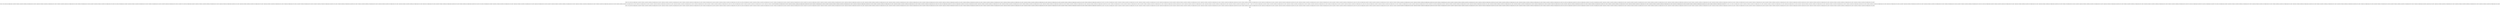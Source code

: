 digraph isOverBudget {
node [shape=record];
entry [label="entry - []"];
exit [label="exit - []"];
992013519 [label="992013519 - [(!ENV_IS_LOCKING && ENV_SHARED_CACHE && !MAX_MEMORY), (DUPLICATES && !MAX_MEMORY && SEQUENTIAL && ENV_SHARED_CACHE && ENV_IS_LOCKING), (!CACHE_MODE && !DUPLICATES && !MAX_MEMORY && !ENV_SHARED_CACHE && ENV_IS_LOCKING), (!DUPLICATES && !MAX_MEMORY && CACHE_MODE && !ENV_SHARED_CACHE && ENV_IS_LOCKING), (DUPLICATES && ENV_SHARED_CACHE && ENV_IS_LOCKING && MAX_MEMORY), (!CACHE_MODE && DUPLICATES && !MAX_MEMORY && !ENV_SHARED_CACHE && !ENV_IS_LOCKING), (ENV_IS_LOCKING && ENV_SHARED_CACHE && !MAX_MEMORY), (!CACHE_MODE && DUPLICATES && !MAX_MEMORY && ENV_SHARED_CACHE && !ENV_IS_LOCKING), (!DUPLICATES && !ENV_SHARED_CACHE && ENV_IS_LOCKING && !MAX_MEMORY), (CACHE_MODE && ENV_SHARED_CACHE && ENV_IS_LOCKING && !MAX_MEMORY), (!ENV_IS_LOCKING && ENV_SHARED_CACHE && MAX_MEMORY), (!CACHE_MODE && !DUPLICATES && !MAX_MEMORY && SEQUENTIAL && ENV_SHARED_CACHE && ENV_IS_LOCKING), (!CACHE_MODE && DUPLICATES && ENV_SHARED_CACHE && MAX_MEMORY && !ENV_IS_LOCKING), (!CACHE_MODE && DUPLICATES && SEQUENTIAL && MAX_MEMORY && !ENV_SHARED_CACHE && ENV_IS_LOCKING), (!CACHE_MODE && DUPLICATES && !MAX_MEMORY && ENV_SHARED_CACHE && ENV_IS_LOCKING), (!DUPLICATES && ENV_SHARED_CACHE && ENV_IS_LOCKING && !MAX_MEMORY), (DUPLICATES && ENV_SHARED_CACHE && ENV_IS_LOCKING && !MAX_MEMORY), (!CACHE_MODE && !DUPLICATES && ENV_SHARED_CACHE && MAX_MEMORY && !ENV_IS_LOCKING), (!DUPLICATES && SEQUENTIAL && ENV_SHARED_CACHE && MAX_MEMORY && ENV_IS_LOCKING), (!DUPLICATES && !MAX_MEMORY && SEQUENTIAL && !ENV_SHARED_CACHE && ENV_IS_LOCKING), (!CACHE_MODE && DUPLICATES && MAX_MEMORY && !ENV_SHARED_CACHE && !ENV_IS_LOCKING), (!CACHE_MODE && DUPLICATES && !MAX_MEMORY && SEQUENTIAL && ENV_SHARED_CACHE && ENV_IS_LOCKING), (CACHE_MODE && !ENV_SHARED_CACHE && ENV_IS_LOCKING && MAX_MEMORY), (DUPLICATES && !SEQUENTIAL && ENV_SHARED_CACHE && MAX_MEMORY && ENV_IS_LOCKING), (DUPLICATES && SEQUENTIAL && ENV_SHARED_CACHE && MAX_MEMORY && ENV_IS_LOCKING), (!ENV_IS_LOCKING && !ENV_SHARED_CACHE && !MAX_MEMORY), (!CACHE_MODE && !DUPLICATES && MAX_MEMORY && !ENV_SHARED_CACHE && !ENV_IS_LOCKING), (!CACHE_MODE && !DUPLICATES && !MAX_MEMORY && !ENV_SHARED_CACHE && !ENV_IS_LOCKING), (CACHE_MODE && ENV_SHARED_CACHE && ENV_IS_LOCKING && MAX_MEMORY), (!CACHE_MODE && DUPLICATES && !MAX_MEMORY && !SEQUENTIAL && !ENV_SHARED_CACHE && ENV_IS_LOCKING), (!CACHE_MODE && !DUPLICATES && !MAX_MEMORY && ENV_SHARED_CACHE && ENV_IS_LOCKING), (!DUPLICATES && !MAX_MEMORY && ENV_SHARED_CACHE && CACHE_MODE && ENV_IS_LOCKING), (DUPLICATES && SEQUENTIAL && MAX_MEMORY && !ENV_SHARED_CACHE && ENV_IS_LOCKING), (CACHE_MODE && !ENV_SHARED_CACHE && ENV_IS_LOCKING && !MAX_MEMORY), (!CACHE_MODE && DUPLICATES && ENV_SHARED_CACHE && MAX_MEMORY && ENV_IS_LOCKING), (!CACHE_MODE && DUPLICATES && !MAX_MEMORY && !ENV_SHARED_CACHE && ENV_IS_LOCKING), (!DUPLICATES && ENV_SHARED_CACHE && ENV_IS_LOCKING && MAX_MEMORY), (!DUPLICATES && !MAX_MEMORY && SEQUENTIAL && ENV_SHARED_CACHE && ENV_IS_LOCKING), (ENV_IS_LOCKING && ENV_SHARED_CACHE && MAX_MEMORY), (!DUPLICATES && MAX_MEMORY && CACHE_MODE && !ENV_SHARED_CACHE && ENV_IS_LOCKING), (!CACHE_MODE && !DUPLICATES && SEQUENTIAL && MAX_MEMORY && !ENV_SHARED_CACHE && ENV_IS_LOCKING), (!CACHE_MODE && DUPLICATES && !SEQUENTIAL && ENV_SHARED_CACHE && MAX_MEMORY && ENV_IS_LOCKING), (DUPLICATES && !ENV_SHARED_CACHE && ENV_IS_LOCKING && !MAX_MEMORY), (!CACHE_MODE && DUPLICATES && !SEQUENTIAL && MAX_MEMORY && !ENV_SHARED_CACHE && ENV_IS_LOCKING), (!CACHE_MODE && !DUPLICATES && ENV_SHARED_CACHE && MAX_MEMORY && ENV_IS_LOCKING), (DUPLICATES && !MAX_MEMORY && SEQUENTIAL && !ENV_SHARED_CACHE && ENV_IS_LOCKING), (!CACHE_MODE && DUPLICATES && !MAX_MEMORY && !SEQUENTIAL && ENV_SHARED_CACHE && ENV_IS_LOCKING), (DUPLICATES && !MAX_MEMORY && !SEQUENTIAL && ENV_SHARED_CACHE && ENV_IS_LOCKING), (ENV_IS_LOCKING && !ENV_SHARED_CACHE && MAX_MEMORY), (ENV_IS_LOCKING && !ENV_SHARED_CACHE && !MAX_MEMORY), (!ENV_IS_LOCKING && !ENV_SHARED_CACHE && MAX_MEMORY), (!CACHE_MODE && !DUPLICATES && !MAX_MEMORY && SEQUENTIAL && !ENV_SHARED_CACHE && ENV_IS_LOCKING), (!CACHE_MODE && DUPLICATES && MAX_MEMORY && !ENV_SHARED_CACHE && ENV_IS_LOCKING), (!DUPLICATES && SEQUENTIAL && MAX_MEMORY && !ENV_SHARED_CACHE && ENV_IS_LOCKING), (!CACHE_MODE && !DUPLICATES && SEQUENTIAL && ENV_SHARED_CACHE && MAX_MEMORY && ENV_IS_LOCKING), (DUPLICATES && !MAX_MEMORY && !SEQUENTIAL && !ENV_SHARED_CACHE && ENV_IS_LOCKING), (!CACHE_MODE && DUPLICATES && SEQUENTIAL && ENV_SHARED_CACHE && MAX_MEMORY && ENV_IS_LOCKING), (!DUPLICATES && !ENV_SHARED_CACHE && ENV_IS_LOCKING && MAX_MEMORY), (DUPLICATES && !ENV_SHARED_CACHE && ENV_IS_LOCKING && MAX_MEMORY), (DUPLICATES && !SEQUENTIAL && MAX_MEMORY && !ENV_SHARED_CACHE && ENV_IS_LOCKING), (!DUPLICATES && ENV_SHARED_CACHE && MAX_MEMORY && CACHE_MODE && ENV_IS_LOCKING), (!CACHE_MODE && !DUPLICATES && MAX_MEMORY && !ENV_SHARED_CACHE && ENV_IS_LOCKING), (!CACHE_MODE && DUPLICATES && !MAX_MEMORY && SEQUENTIAL && !ENV_SHARED_CACHE && ENV_IS_LOCKING), (!CACHE_MODE && !DUPLICATES && !MAX_MEMORY && ENV_SHARED_CACHE && !ENV_IS_LOCKING)]"];
1918833029 [label="1918833029 - [(!ENV_IS_LOCKING && ENV_SHARED_CACHE && !MAX_MEMORY), (DUPLICATES && !MAX_MEMORY && SEQUENTIAL && ENV_SHARED_CACHE && ENV_IS_LOCKING), (!CACHE_MODE && !DUPLICATES && !MAX_MEMORY && !ENV_SHARED_CACHE && ENV_IS_LOCKING), (!DUPLICATES && !MAX_MEMORY && CACHE_MODE && !ENV_SHARED_CACHE && ENV_IS_LOCKING), (DUPLICATES && ENV_SHARED_CACHE && ENV_IS_LOCKING && MAX_MEMORY), (!CACHE_MODE && DUPLICATES && !MAX_MEMORY && !ENV_SHARED_CACHE && !ENV_IS_LOCKING), (ENV_IS_LOCKING && ENV_SHARED_CACHE && !MAX_MEMORY), (!CACHE_MODE && DUPLICATES && !MAX_MEMORY && ENV_SHARED_CACHE && !ENV_IS_LOCKING), (!DUPLICATES && !ENV_SHARED_CACHE && ENV_IS_LOCKING && !MAX_MEMORY), (CACHE_MODE && ENV_SHARED_CACHE && ENV_IS_LOCKING && !MAX_MEMORY), (!ENV_IS_LOCKING && ENV_SHARED_CACHE && MAX_MEMORY), (!CACHE_MODE && !DUPLICATES && !MAX_MEMORY && SEQUENTIAL && ENV_SHARED_CACHE && ENV_IS_LOCKING), (!CACHE_MODE && DUPLICATES && ENV_SHARED_CACHE && MAX_MEMORY && !ENV_IS_LOCKING), (!CACHE_MODE && DUPLICATES && SEQUENTIAL && MAX_MEMORY && !ENV_SHARED_CACHE && ENV_IS_LOCKING), (!CACHE_MODE && DUPLICATES && !MAX_MEMORY && ENV_SHARED_CACHE && ENV_IS_LOCKING), (!DUPLICATES && ENV_SHARED_CACHE && ENV_IS_LOCKING && !MAX_MEMORY), (DUPLICATES && ENV_SHARED_CACHE && ENV_IS_LOCKING && !MAX_MEMORY), (!CACHE_MODE && !DUPLICATES && ENV_SHARED_CACHE && MAX_MEMORY && !ENV_IS_LOCKING), (!DUPLICATES && SEQUENTIAL && ENV_SHARED_CACHE && MAX_MEMORY && ENV_IS_LOCKING), (!DUPLICATES && !MAX_MEMORY && SEQUENTIAL && !ENV_SHARED_CACHE && ENV_IS_LOCKING), (!CACHE_MODE && DUPLICATES && MAX_MEMORY && !ENV_SHARED_CACHE && !ENV_IS_LOCKING), (!CACHE_MODE && DUPLICATES && !MAX_MEMORY && SEQUENTIAL && ENV_SHARED_CACHE && ENV_IS_LOCKING), (CACHE_MODE && !ENV_SHARED_CACHE && ENV_IS_LOCKING && MAX_MEMORY), (DUPLICATES && !SEQUENTIAL && ENV_SHARED_CACHE && MAX_MEMORY && ENV_IS_LOCKING), (DUPLICATES && SEQUENTIAL && ENV_SHARED_CACHE && MAX_MEMORY && ENV_IS_LOCKING), (!ENV_IS_LOCKING && !ENV_SHARED_CACHE && !MAX_MEMORY), (!CACHE_MODE && !DUPLICATES && MAX_MEMORY && !ENV_SHARED_CACHE && !ENV_IS_LOCKING), (!CACHE_MODE && !DUPLICATES && !MAX_MEMORY && !ENV_SHARED_CACHE && !ENV_IS_LOCKING), (CACHE_MODE && ENV_SHARED_CACHE && ENV_IS_LOCKING && MAX_MEMORY), (!CACHE_MODE && DUPLICATES && !MAX_MEMORY && !SEQUENTIAL && !ENV_SHARED_CACHE && ENV_IS_LOCKING), (!CACHE_MODE && !DUPLICATES && !MAX_MEMORY && ENV_SHARED_CACHE && ENV_IS_LOCKING), (!DUPLICATES && !MAX_MEMORY && ENV_SHARED_CACHE && CACHE_MODE && ENV_IS_LOCKING), (DUPLICATES && SEQUENTIAL && MAX_MEMORY && !ENV_SHARED_CACHE && ENV_IS_LOCKING), (CACHE_MODE && !ENV_SHARED_CACHE && ENV_IS_LOCKING && !MAX_MEMORY), (!CACHE_MODE && DUPLICATES && ENV_SHARED_CACHE && MAX_MEMORY && ENV_IS_LOCKING), (!CACHE_MODE && DUPLICATES && !MAX_MEMORY && !ENV_SHARED_CACHE && ENV_IS_LOCKING), (!DUPLICATES && ENV_SHARED_CACHE && ENV_IS_LOCKING && MAX_MEMORY), (!DUPLICATES && !MAX_MEMORY && SEQUENTIAL && ENV_SHARED_CACHE && ENV_IS_LOCKING), (ENV_IS_LOCKING && ENV_SHARED_CACHE && MAX_MEMORY), (!DUPLICATES && MAX_MEMORY && CACHE_MODE && !ENV_SHARED_CACHE && ENV_IS_LOCKING), (!CACHE_MODE && !DUPLICATES && SEQUENTIAL && MAX_MEMORY && !ENV_SHARED_CACHE && ENV_IS_LOCKING), (!CACHE_MODE && DUPLICATES && !SEQUENTIAL && ENV_SHARED_CACHE && MAX_MEMORY && ENV_IS_LOCKING), (DUPLICATES && !ENV_SHARED_CACHE && ENV_IS_LOCKING && !MAX_MEMORY), (!CACHE_MODE && DUPLICATES && !SEQUENTIAL && MAX_MEMORY && !ENV_SHARED_CACHE && ENV_IS_LOCKING), (!CACHE_MODE && !DUPLICATES && ENV_SHARED_CACHE && MAX_MEMORY && ENV_IS_LOCKING), (DUPLICATES && !MAX_MEMORY && SEQUENTIAL && !ENV_SHARED_CACHE && ENV_IS_LOCKING), (!CACHE_MODE && DUPLICATES && !MAX_MEMORY && !SEQUENTIAL && ENV_SHARED_CACHE && ENV_IS_LOCKING), (DUPLICATES && !MAX_MEMORY && !SEQUENTIAL && ENV_SHARED_CACHE && ENV_IS_LOCKING), (ENV_IS_LOCKING && !ENV_SHARED_CACHE && MAX_MEMORY), (ENV_IS_LOCKING && !ENV_SHARED_CACHE && !MAX_MEMORY), (!ENV_IS_LOCKING && !ENV_SHARED_CACHE && MAX_MEMORY), (!CACHE_MODE && !DUPLICATES && !MAX_MEMORY && SEQUENTIAL && !ENV_SHARED_CACHE && ENV_IS_LOCKING), (!CACHE_MODE && DUPLICATES && MAX_MEMORY && !ENV_SHARED_CACHE && ENV_IS_LOCKING), (!DUPLICATES && SEQUENTIAL && MAX_MEMORY && !ENV_SHARED_CACHE && ENV_IS_LOCKING), (!CACHE_MODE && !DUPLICATES && SEQUENTIAL && ENV_SHARED_CACHE && MAX_MEMORY && ENV_IS_LOCKING), (DUPLICATES && !MAX_MEMORY && !SEQUENTIAL && !ENV_SHARED_CACHE && ENV_IS_LOCKING), (!CACHE_MODE && DUPLICATES && SEQUENTIAL && ENV_SHARED_CACHE && MAX_MEMORY && ENV_IS_LOCKING), (!DUPLICATES && !ENV_SHARED_CACHE && ENV_IS_LOCKING && MAX_MEMORY), (DUPLICATES && !ENV_SHARED_CACHE && ENV_IS_LOCKING && MAX_MEMORY), (DUPLICATES && !SEQUENTIAL && MAX_MEMORY && !ENV_SHARED_CACHE && ENV_IS_LOCKING), (!DUPLICATES && ENV_SHARED_CACHE && MAX_MEMORY && CACHE_MODE && ENV_IS_LOCKING), (!CACHE_MODE && !DUPLICATES && MAX_MEMORY && !ENV_SHARED_CACHE && ENV_IS_LOCKING), (!CACHE_MODE && DUPLICATES && !MAX_MEMORY && SEQUENTIAL && !ENV_SHARED_CACHE && ENV_IS_LOCKING), (!CACHE_MODE && !DUPLICATES && !MAX_MEMORY && ENV_SHARED_CACHE && !ENV_IS_LOCKING)]"];
1867862674 [label="1867862674 - [(!ENV_IS_LOCKING && ENV_SHARED_CACHE && !MAX_MEMORY), (DUPLICATES && !MAX_MEMORY && SEQUENTIAL && ENV_SHARED_CACHE && ENV_IS_LOCKING), (!CACHE_MODE && !DUPLICATES && !MAX_MEMORY && !ENV_SHARED_CACHE && ENV_IS_LOCKING), (!DUPLICATES && !MAX_MEMORY && CACHE_MODE && !ENV_SHARED_CACHE && ENV_IS_LOCKING), (DUPLICATES && ENV_SHARED_CACHE && ENV_IS_LOCKING && MAX_MEMORY), (!CACHE_MODE && DUPLICATES && !MAX_MEMORY && !ENV_SHARED_CACHE && !ENV_IS_LOCKING), (ENV_IS_LOCKING && ENV_SHARED_CACHE && !MAX_MEMORY), (!CACHE_MODE && DUPLICATES && !MAX_MEMORY && ENV_SHARED_CACHE && !ENV_IS_LOCKING), (!DUPLICATES && !ENV_SHARED_CACHE && ENV_IS_LOCKING && !MAX_MEMORY), (CACHE_MODE && ENV_SHARED_CACHE && ENV_IS_LOCKING && !MAX_MEMORY), (!ENV_IS_LOCKING && ENV_SHARED_CACHE && MAX_MEMORY), (!CACHE_MODE && !DUPLICATES && !MAX_MEMORY && SEQUENTIAL && ENV_SHARED_CACHE && ENV_IS_LOCKING), (!CACHE_MODE && DUPLICATES && ENV_SHARED_CACHE && MAX_MEMORY && !ENV_IS_LOCKING), (!CACHE_MODE && DUPLICATES && SEQUENTIAL && MAX_MEMORY && !ENV_SHARED_CACHE && ENV_IS_LOCKING), (!CACHE_MODE && DUPLICATES && !MAX_MEMORY && ENV_SHARED_CACHE && ENV_IS_LOCKING), (!DUPLICATES && ENV_SHARED_CACHE && ENV_IS_LOCKING && !MAX_MEMORY), (DUPLICATES && ENV_SHARED_CACHE && ENV_IS_LOCKING && !MAX_MEMORY), (!CACHE_MODE && !DUPLICATES && ENV_SHARED_CACHE && MAX_MEMORY && !ENV_IS_LOCKING), (!DUPLICATES && SEQUENTIAL && ENV_SHARED_CACHE && MAX_MEMORY && ENV_IS_LOCKING), (!DUPLICATES && !MAX_MEMORY && SEQUENTIAL && !ENV_SHARED_CACHE && ENV_IS_LOCKING), (!CACHE_MODE && DUPLICATES && MAX_MEMORY && !ENV_SHARED_CACHE && !ENV_IS_LOCKING), (!CACHE_MODE && DUPLICATES && !MAX_MEMORY && SEQUENTIAL && ENV_SHARED_CACHE && ENV_IS_LOCKING), (CACHE_MODE && !ENV_SHARED_CACHE && ENV_IS_LOCKING && MAX_MEMORY), (DUPLICATES && !SEQUENTIAL && ENV_SHARED_CACHE && MAX_MEMORY && ENV_IS_LOCKING), (DUPLICATES && SEQUENTIAL && ENV_SHARED_CACHE && MAX_MEMORY && ENV_IS_LOCKING), (!ENV_IS_LOCKING && !ENV_SHARED_CACHE && !MAX_MEMORY), (!CACHE_MODE && !DUPLICATES && MAX_MEMORY && !ENV_SHARED_CACHE && !ENV_IS_LOCKING), (!CACHE_MODE && !DUPLICATES && !MAX_MEMORY && !ENV_SHARED_CACHE && !ENV_IS_LOCKING), (CACHE_MODE && ENV_SHARED_CACHE && ENV_IS_LOCKING && MAX_MEMORY), (!CACHE_MODE && DUPLICATES && !MAX_MEMORY && !SEQUENTIAL && !ENV_SHARED_CACHE && ENV_IS_LOCKING), (!CACHE_MODE && !DUPLICATES && !MAX_MEMORY && ENV_SHARED_CACHE && ENV_IS_LOCKING), (!DUPLICATES && !MAX_MEMORY && ENV_SHARED_CACHE && CACHE_MODE && ENV_IS_LOCKING), (DUPLICATES && SEQUENTIAL && MAX_MEMORY && !ENV_SHARED_CACHE && ENV_IS_LOCKING), (CACHE_MODE && !ENV_SHARED_CACHE && ENV_IS_LOCKING && !MAX_MEMORY), (!CACHE_MODE && DUPLICATES && ENV_SHARED_CACHE && MAX_MEMORY && ENV_IS_LOCKING), (!CACHE_MODE && DUPLICATES && !MAX_MEMORY && !ENV_SHARED_CACHE && ENV_IS_LOCKING), (!DUPLICATES && ENV_SHARED_CACHE && ENV_IS_LOCKING && MAX_MEMORY), (!DUPLICATES && !MAX_MEMORY && SEQUENTIAL && ENV_SHARED_CACHE && ENV_IS_LOCKING), (ENV_IS_LOCKING && ENV_SHARED_CACHE && MAX_MEMORY), (!DUPLICATES && MAX_MEMORY && CACHE_MODE && !ENV_SHARED_CACHE && ENV_IS_LOCKING), (!CACHE_MODE && !DUPLICATES && SEQUENTIAL && MAX_MEMORY && !ENV_SHARED_CACHE && ENV_IS_LOCKING), (!CACHE_MODE && DUPLICATES && !SEQUENTIAL && ENV_SHARED_CACHE && MAX_MEMORY && ENV_IS_LOCKING), (DUPLICATES && !ENV_SHARED_CACHE && ENV_IS_LOCKING && !MAX_MEMORY), (!CACHE_MODE && DUPLICATES && !SEQUENTIAL && MAX_MEMORY && !ENV_SHARED_CACHE && ENV_IS_LOCKING), (!CACHE_MODE && !DUPLICATES && ENV_SHARED_CACHE && MAX_MEMORY && ENV_IS_LOCKING), (DUPLICATES && !MAX_MEMORY && SEQUENTIAL && !ENV_SHARED_CACHE && ENV_IS_LOCKING), (!CACHE_MODE && DUPLICATES && !MAX_MEMORY && !SEQUENTIAL && ENV_SHARED_CACHE && ENV_IS_LOCKING), (DUPLICATES && !MAX_MEMORY && !SEQUENTIAL && ENV_SHARED_CACHE && ENV_IS_LOCKING), (ENV_IS_LOCKING && !ENV_SHARED_CACHE && MAX_MEMORY), (ENV_IS_LOCKING && !ENV_SHARED_CACHE && !MAX_MEMORY), (!ENV_IS_LOCKING && !ENV_SHARED_CACHE && MAX_MEMORY), (!CACHE_MODE && !DUPLICATES && !MAX_MEMORY && SEQUENTIAL && !ENV_SHARED_CACHE && ENV_IS_LOCKING), (!CACHE_MODE && DUPLICATES && MAX_MEMORY && !ENV_SHARED_CACHE && ENV_IS_LOCKING), (!DUPLICATES && SEQUENTIAL && MAX_MEMORY && !ENV_SHARED_CACHE && ENV_IS_LOCKING), (!CACHE_MODE && !DUPLICATES && SEQUENTIAL && ENV_SHARED_CACHE && MAX_MEMORY && ENV_IS_LOCKING), (DUPLICATES && !MAX_MEMORY && !SEQUENTIAL && !ENV_SHARED_CACHE && ENV_IS_LOCKING), (!CACHE_MODE && DUPLICATES && SEQUENTIAL && ENV_SHARED_CACHE && MAX_MEMORY && ENV_IS_LOCKING), (!DUPLICATES && !ENV_SHARED_CACHE && ENV_IS_LOCKING && MAX_MEMORY), (DUPLICATES && !ENV_SHARED_CACHE && ENV_IS_LOCKING && MAX_MEMORY), (DUPLICATES && !SEQUENTIAL && MAX_MEMORY && !ENV_SHARED_CACHE && ENV_IS_LOCKING), (!DUPLICATES && ENV_SHARED_CACHE && MAX_MEMORY && CACHE_MODE && ENV_IS_LOCKING), (!CACHE_MODE && !DUPLICATES && MAX_MEMORY && !ENV_SHARED_CACHE && ENV_IS_LOCKING), (!CACHE_MODE && DUPLICATES && !MAX_MEMORY && SEQUENTIAL && !ENV_SHARED_CACHE && ENV_IS_LOCKING), (!CACHE_MODE && !DUPLICATES && !MAX_MEMORY && ENV_SHARED_CACHE && !ENV_IS_LOCKING)]"];
595406336 [label="595406336 - [(!ENV_IS_LOCKING && ENV_SHARED_CACHE && !MAX_MEMORY), (DUPLICATES && !MAX_MEMORY && SEQUENTIAL && ENV_SHARED_CACHE && ENV_IS_LOCKING), (!CACHE_MODE && !DUPLICATES && !MAX_MEMORY && !ENV_SHARED_CACHE && ENV_IS_LOCKING), (!DUPLICATES && !MAX_MEMORY && CACHE_MODE && !ENV_SHARED_CACHE && ENV_IS_LOCKING), (DUPLICATES && ENV_SHARED_CACHE && ENV_IS_LOCKING && MAX_MEMORY), (!CACHE_MODE && DUPLICATES && !MAX_MEMORY && !ENV_SHARED_CACHE && !ENV_IS_LOCKING), (ENV_IS_LOCKING && ENV_SHARED_CACHE && !MAX_MEMORY), (!CACHE_MODE && DUPLICATES && !MAX_MEMORY && ENV_SHARED_CACHE && !ENV_IS_LOCKING), (!DUPLICATES && !ENV_SHARED_CACHE && ENV_IS_LOCKING && !MAX_MEMORY), (CACHE_MODE && ENV_SHARED_CACHE && ENV_IS_LOCKING && !MAX_MEMORY), (!ENV_IS_LOCKING && ENV_SHARED_CACHE && MAX_MEMORY), (!CACHE_MODE && !DUPLICATES && !MAX_MEMORY && SEQUENTIAL && ENV_SHARED_CACHE && ENV_IS_LOCKING), (!CACHE_MODE && DUPLICATES && ENV_SHARED_CACHE && MAX_MEMORY && !ENV_IS_LOCKING), (!CACHE_MODE && DUPLICATES && SEQUENTIAL && MAX_MEMORY && !ENV_SHARED_CACHE && ENV_IS_LOCKING), (!CACHE_MODE && DUPLICATES && !MAX_MEMORY && ENV_SHARED_CACHE && ENV_IS_LOCKING), (!DUPLICATES && ENV_SHARED_CACHE && ENV_IS_LOCKING && !MAX_MEMORY), (DUPLICATES && ENV_SHARED_CACHE && ENV_IS_LOCKING && !MAX_MEMORY), (!CACHE_MODE && !DUPLICATES && ENV_SHARED_CACHE && MAX_MEMORY && !ENV_IS_LOCKING), (!DUPLICATES && SEQUENTIAL && ENV_SHARED_CACHE && MAX_MEMORY && ENV_IS_LOCKING), (!DUPLICATES && !MAX_MEMORY && SEQUENTIAL && !ENV_SHARED_CACHE && ENV_IS_LOCKING), (!CACHE_MODE && DUPLICATES && MAX_MEMORY && !ENV_SHARED_CACHE && !ENV_IS_LOCKING), (!CACHE_MODE && DUPLICATES && !MAX_MEMORY && SEQUENTIAL && ENV_SHARED_CACHE && ENV_IS_LOCKING), (CACHE_MODE && !ENV_SHARED_CACHE && ENV_IS_LOCKING && MAX_MEMORY), (DUPLICATES && !SEQUENTIAL && ENV_SHARED_CACHE && MAX_MEMORY && ENV_IS_LOCKING), (DUPLICATES && SEQUENTIAL && ENV_SHARED_CACHE && MAX_MEMORY && ENV_IS_LOCKING), (!ENV_IS_LOCKING && !ENV_SHARED_CACHE && !MAX_MEMORY), (!CACHE_MODE && !DUPLICATES && MAX_MEMORY && !ENV_SHARED_CACHE && !ENV_IS_LOCKING), (!CACHE_MODE && !DUPLICATES && !MAX_MEMORY && !ENV_SHARED_CACHE && !ENV_IS_LOCKING), (CACHE_MODE && ENV_SHARED_CACHE && ENV_IS_LOCKING && MAX_MEMORY), (!CACHE_MODE && DUPLICATES && !MAX_MEMORY && !SEQUENTIAL && !ENV_SHARED_CACHE && ENV_IS_LOCKING), (!CACHE_MODE && !DUPLICATES && !MAX_MEMORY && ENV_SHARED_CACHE && ENV_IS_LOCKING), (!DUPLICATES && !MAX_MEMORY && ENV_SHARED_CACHE && CACHE_MODE && ENV_IS_LOCKING), (DUPLICATES && SEQUENTIAL && MAX_MEMORY && !ENV_SHARED_CACHE && ENV_IS_LOCKING), (CACHE_MODE && !ENV_SHARED_CACHE && ENV_IS_LOCKING && !MAX_MEMORY), (!CACHE_MODE && DUPLICATES && ENV_SHARED_CACHE && MAX_MEMORY && ENV_IS_LOCKING), (!CACHE_MODE && DUPLICATES && !MAX_MEMORY && !ENV_SHARED_CACHE && ENV_IS_LOCKING), (!DUPLICATES && ENV_SHARED_CACHE && ENV_IS_LOCKING && MAX_MEMORY), (!DUPLICATES && !MAX_MEMORY && SEQUENTIAL && ENV_SHARED_CACHE && ENV_IS_LOCKING), (ENV_IS_LOCKING && ENV_SHARED_CACHE && MAX_MEMORY), (!DUPLICATES && MAX_MEMORY && CACHE_MODE && !ENV_SHARED_CACHE && ENV_IS_LOCKING), (!CACHE_MODE && !DUPLICATES && SEQUENTIAL && MAX_MEMORY && !ENV_SHARED_CACHE && ENV_IS_LOCKING), (!CACHE_MODE && DUPLICATES && !SEQUENTIAL && ENV_SHARED_CACHE && MAX_MEMORY && ENV_IS_LOCKING), (DUPLICATES && !ENV_SHARED_CACHE && ENV_IS_LOCKING && !MAX_MEMORY), (!CACHE_MODE && DUPLICATES && !SEQUENTIAL && MAX_MEMORY && !ENV_SHARED_CACHE && ENV_IS_LOCKING), (!CACHE_MODE && !DUPLICATES && ENV_SHARED_CACHE && MAX_MEMORY && ENV_IS_LOCKING), (DUPLICATES && !MAX_MEMORY && SEQUENTIAL && !ENV_SHARED_CACHE && ENV_IS_LOCKING), (!CACHE_MODE && DUPLICATES && !MAX_MEMORY && !SEQUENTIAL && ENV_SHARED_CACHE && ENV_IS_LOCKING), (DUPLICATES && !MAX_MEMORY && !SEQUENTIAL && ENV_SHARED_CACHE && ENV_IS_LOCKING), (ENV_IS_LOCKING && !ENV_SHARED_CACHE && MAX_MEMORY), (ENV_IS_LOCKING && !ENV_SHARED_CACHE && !MAX_MEMORY), (!ENV_IS_LOCKING && !ENV_SHARED_CACHE && MAX_MEMORY), (!CACHE_MODE && !DUPLICATES && !MAX_MEMORY && SEQUENTIAL && !ENV_SHARED_CACHE && ENV_IS_LOCKING), (!CACHE_MODE && DUPLICATES && MAX_MEMORY && !ENV_SHARED_CACHE && ENV_IS_LOCKING), (!DUPLICATES && SEQUENTIAL && MAX_MEMORY && !ENV_SHARED_CACHE && ENV_IS_LOCKING), (!CACHE_MODE && !DUPLICATES && SEQUENTIAL && ENV_SHARED_CACHE && MAX_MEMORY && ENV_IS_LOCKING), (DUPLICATES && !MAX_MEMORY && !SEQUENTIAL && !ENV_SHARED_CACHE && ENV_IS_LOCKING), (!CACHE_MODE && DUPLICATES && SEQUENTIAL && ENV_SHARED_CACHE && MAX_MEMORY && ENV_IS_LOCKING), (!DUPLICATES && !ENV_SHARED_CACHE && ENV_IS_LOCKING && MAX_MEMORY), (DUPLICATES && !ENV_SHARED_CACHE && ENV_IS_LOCKING && MAX_MEMORY), (DUPLICATES && !SEQUENTIAL && MAX_MEMORY && !ENV_SHARED_CACHE && ENV_IS_LOCKING), (!DUPLICATES && ENV_SHARED_CACHE && MAX_MEMORY && CACHE_MODE && ENV_IS_LOCKING), (!CACHE_MODE && !DUPLICATES && MAX_MEMORY && !ENV_SHARED_CACHE && ENV_IS_LOCKING), (!CACHE_MODE && DUPLICATES && !MAX_MEMORY && SEQUENTIAL && !ENV_SHARED_CACHE && ENV_IS_LOCKING), (!CACHE_MODE && !DUPLICATES && !MAX_MEMORY && ENV_SHARED_CACHE && !ENV_IS_LOCKING)]"];
entry;
exit;
entry -> 595406336;
992013519 -> 1867862674;
1918833029 -> 1867862674;
1867862674 -> exit;
595406336 -> 992013519;
595406336 -> 1918833029;
}
